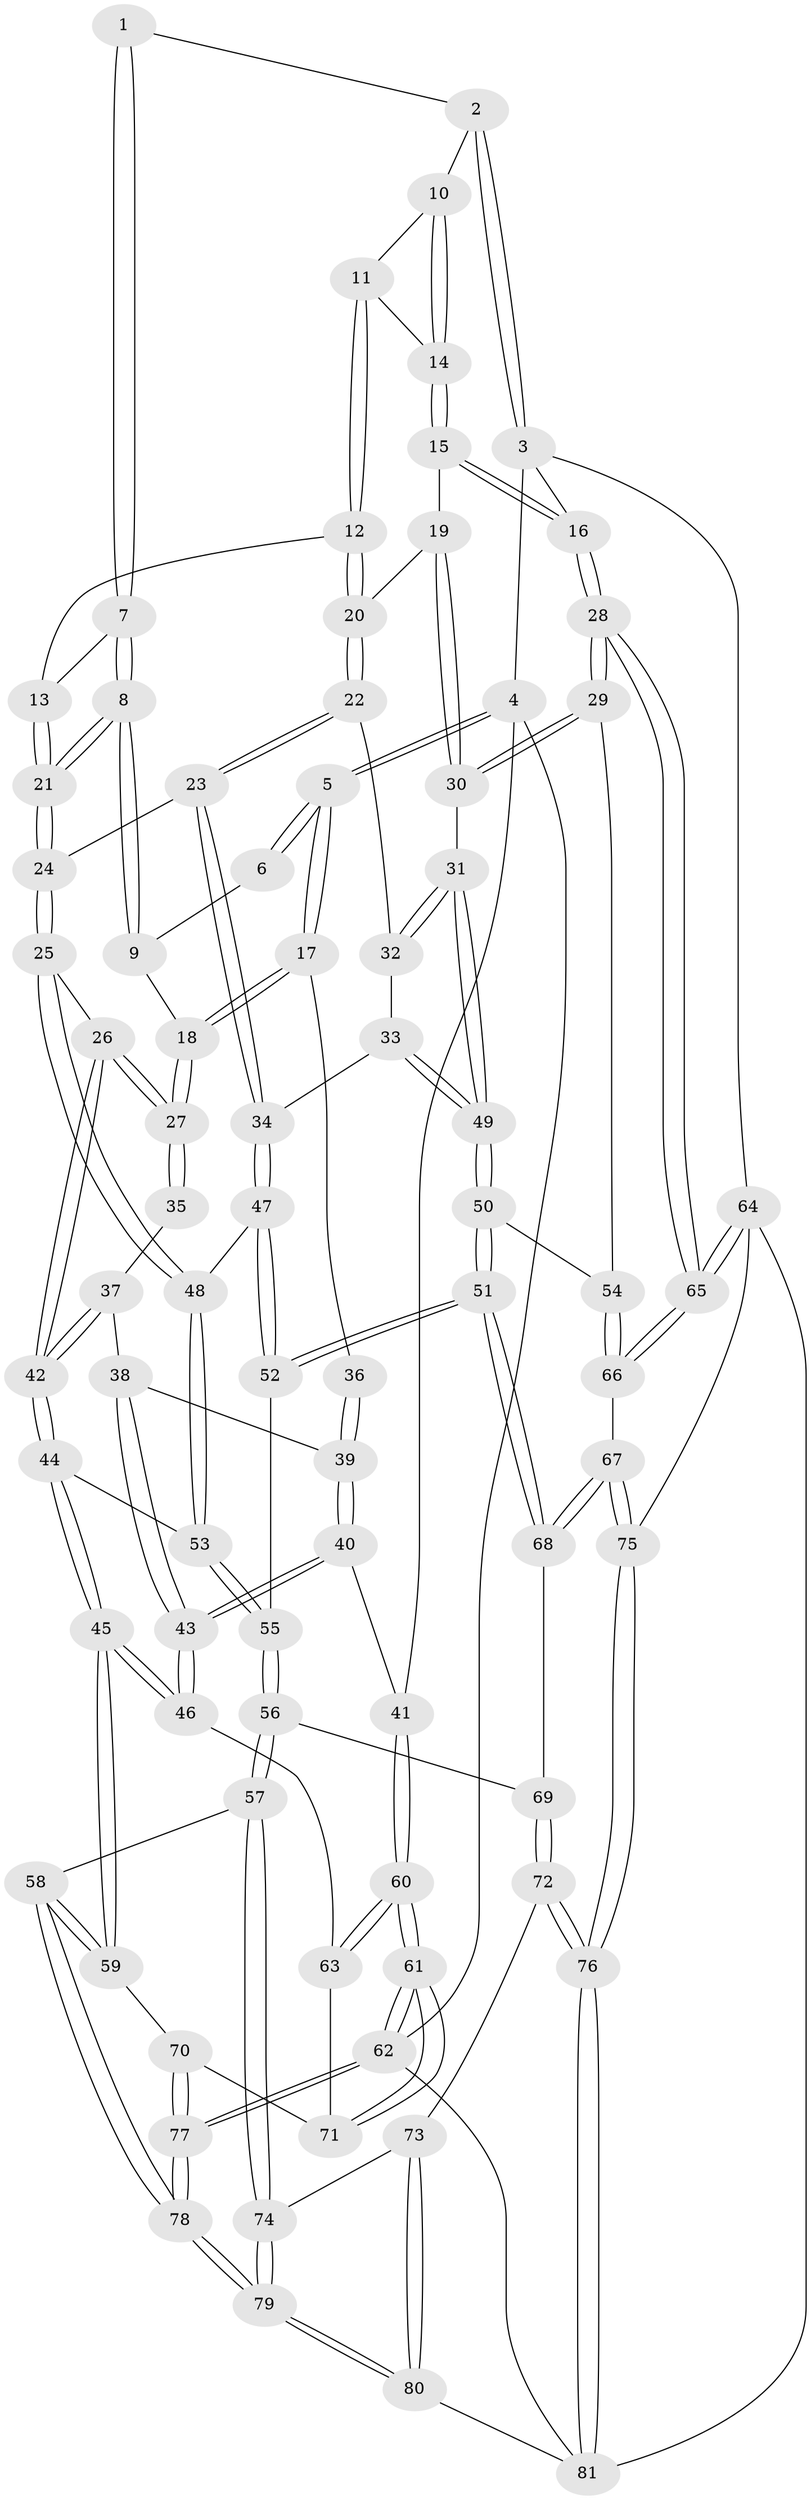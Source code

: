 // Generated by graph-tools (version 1.1) at 2025/01/03/09/25 05:01:40]
// undirected, 81 vertices, 199 edges
graph export_dot {
graph [start="1"]
  node [color=gray90,style=filled];
  1 [pos="+0.5745040266368002+0"];
  2 [pos="+0.5929438499705999+0"];
  3 [pos="+1+0"];
  4 [pos="+0+0"];
  5 [pos="+0+0"];
  6 [pos="+0.5447034568559092+0"];
  7 [pos="+0.5738882145858537+0.04377264814164331"];
  8 [pos="+0.4839534705602852+0.23500615985184714"];
  9 [pos="+0.40390064789162367+0.15082297356699415"];
  10 [pos="+0.7575204943499466+0.06464011328436842"];
  11 [pos="+0.655701033906559+0.17650014935745473"];
  12 [pos="+0.6410930362913171+0.18428082112295116"];
  13 [pos="+0.6409269109526062+0.18417557514983265"];
  14 [pos="+0.8117192615113882+0.13063405774182912"];
  15 [pos="+0.8465219362616689+0.16204491383635142"];
  16 [pos="+1+0.13056385496628828"];
  17 [pos="+0+0"];
  18 [pos="+0.29406227204100754+0.1574837301267005"];
  19 [pos="+0.7991483561470677+0.226302775157383"];
  20 [pos="+0.6884060660023881+0.25483625336027893"];
  21 [pos="+0.4899843726856629+0.2766637426887814"];
  22 [pos="+0.6859079697744935+0.2595240664841153"];
  23 [pos="+0.5046103890247918+0.33000928457854256"];
  24 [pos="+0.4837708963303928+0.32165022359110734"];
  25 [pos="+0.46976933229117895+0.3293290454395289"];
  26 [pos="+0.3598046201147423+0.365330797451547"];
  27 [pos="+0.32904126297410924+0.32417213443742887"];
  28 [pos="+1+0.3190148154778678"];
  29 [pos="+1+0.33517381956592535"];
  30 [pos="+0.8146741774232875+0.40555079136077105"];
  31 [pos="+0.7772438975915752+0.4436463528820106"];
  32 [pos="+0.6878660828102594+0.27939555321986936"];
  33 [pos="+0.6318499492782197+0.40390993222770344"];
  34 [pos="+0.5599744157019612+0.3759114610273538"];
  35 [pos="+0.1560036736192441+0.273767539403904"];
  36 [pos="+0.07889634274268087+0.19454909988833874"];
  37 [pos="+0.1686975894823335+0.38924254500050465"];
  38 [pos="+0.16701744190540707+0.39096676532919056"];
  39 [pos="+0.07948731318153787+0.36464812898461163"];
  40 [pos="+0.04667984634932072+0.4155824748094511"];
  41 [pos="+0+0.35368166151693514"];
  42 [pos="+0.34869353862825053+0.3872188303427537"];
  43 [pos="+0.12047918317164152+0.5185200640464751"];
  44 [pos="+0.3331970024723823+0.48449847230494003"];
  45 [pos="+0.2551471987454763+0.5907820951178289"];
  46 [pos="+0.12318036618766724+0.534157141101556"];
  47 [pos="+0.5487852054875609+0.5241852971732549"];
  48 [pos="+0.50548526886194+0.5281262446543521"];
  49 [pos="+0.7463227313499411+0.49434349595283555"];
  50 [pos="+0.7460214551849976+0.5101031200592939"];
  51 [pos="+0.7056011290294687+0.5749668788087194"];
  52 [pos="+0.6090563084967651+0.5512044895069912"];
  53 [pos="+0.4740228690408613+0.5466074144685833"];
  54 [pos="+0.8436625757427765+0.5448967631097378"];
  55 [pos="+0.47779183703533956+0.6415039369261274"];
  56 [pos="+0.4684508636830955+0.7023477487588947"];
  57 [pos="+0.42384599102192294+0.7397256292688366"];
  58 [pos="+0.40209200883010604+0.7430850248601253"];
  59 [pos="+0.2733700234693666+0.6676785805708386"];
  60 [pos="+0+0.6456153112522152"];
  61 [pos="+0+1"];
  62 [pos="+0+1"];
  63 [pos="+0+0.607099685084434"];
  64 [pos="+1+0.7335807315930567"];
  65 [pos="+1+0.6737177786323962"];
  66 [pos="+0.9266555215598433+0.5927532708991394"];
  67 [pos="+0.793075720190432+0.73120386595732"];
  68 [pos="+0.6966973321950877+0.669679285896396"];
  69 [pos="+0.6918773521096939+0.6738356941123972"];
  70 [pos="+0.21039247965133237+0.7302780966140647"];
  71 [pos="+0.12220784308981744+0.7257926677300738"];
  72 [pos="+0.6448929128644013+0.8199450400282559"];
  73 [pos="+0.5216349430184074+0.8311099594802487"];
  74 [pos="+0.5193954428137084+0.8297400395518775"];
  75 [pos="+0.9074939885088692+0.8416646809611599"];
  76 [pos="+0.7445062665180567+1"];
  77 [pos="+0.07120096136945148+1"];
  78 [pos="+0.2809811480556629+1"];
  79 [pos="+0.2846179849706281+1"];
  80 [pos="+0.5989904321725371+1"];
  81 [pos="+0.7163131803241506+1"];
  1 -- 2;
  1 -- 7;
  1 -- 7;
  2 -- 3;
  2 -- 3;
  2 -- 10;
  3 -- 4;
  3 -- 16;
  3 -- 64;
  4 -- 5;
  4 -- 5;
  4 -- 41;
  4 -- 62;
  5 -- 6;
  5 -- 6;
  5 -- 17;
  5 -- 17;
  6 -- 9;
  7 -- 8;
  7 -- 8;
  7 -- 13;
  8 -- 9;
  8 -- 9;
  8 -- 21;
  8 -- 21;
  9 -- 18;
  10 -- 11;
  10 -- 14;
  10 -- 14;
  11 -- 12;
  11 -- 12;
  11 -- 14;
  12 -- 13;
  12 -- 20;
  12 -- 20;
  13 -- 21;
  13 -- 21;
  14 -- 15;
  14 -- 15;
  15 -- 16;
  15 -- 16;
  15 -- 19;
  16 -- 28;
  16 -- 28;
  17 -- 18;
  17 -- 18;
  17 -- 36;
  18 -- 27;
  18 -- 27;
  19 -- 20;
  19 -- 30;
  19 -- 30;
  20 -- 22;
  20 -- 22;
  21 -- 24;
  21 -- 24;
  22 -- 23;
  22 -- 23;
  22 -- 32;
  23 -- 24;
  23 -- 34;
  23 -- 34;
  24 -- 25;
  24 -- 25;
  25 -- 26;
  25 -- 48;
  25 -- 48;
  26 -- 27;
  26 -- 27;
  26 -- 42;
  26 -- 42;
  27 -- 35;
  27 -- 35;
  28 -- 29;
  28 -- 29;
  28 -- 65;
  28 -- 65;
  29 -- 30;
  29 -- 30;
  29 -- 54;
  30 -- 31;
  31 -- 32;
  31 -- 32;
  31 -- 49;
  31 -- 49;
  32 -- 33;
  33 -- 34;
  33 -- 49;
  33 -- 49;
  34 -- 47;
  34 -- 47;
  35 -- 37;
  36 -- 39;
  36 -- 39;
  37 -- 38;
  37 -- 42;
  37 -- 42;
  38 -- 39;
  38 -- 43;
  38 -- 43;
  39 -- 40;
  39 -- 40;
  40 -- 41;
  40 -- 43;
  40 -- 43;
  41 -- 60;
  41 -- 60;
  42 -- 44;
  42 -- 44;
  43 -- 46;
  43 -- 46;
  44 -- 45;
  44 -- 45;
  44 -- 53;
  45 -- 46;
  45 -- 46;
  45 -- 59;
  45 -- 59;
  46 -- 63;
  47 -- 48;
  47 -- 52;
  47 -- 52;
  48 -- 53;
  48 -- 53;
  49 -- 50;
  49 -- 50;
  50 -- 51;
  50 -- 51;
  50 -- 54;
  51 -- 52;
  51 -- 52;
  51 -- 68;
  51 -- 68;
  52 -- 55;
  53 -- 55;
  53 -- 55;
  54 -- 66;
  54 -- 66;
  55 -- 56;
  55 -- 56;
  56 -- 57;
  56 -- 57;
  56 -- 69;
  57 -- 58;
  57 -- 74;
  57 -- 74;
  58 -- 59;
  58 -- 59;
  58 -- 78;
  58 -- 78;
  59 -- 70;
  60 -- 61;
  60 -- 61;
  60 -- 63;
  60 -- 63;
  61 -- 62;
  61 -- 62;
  61 -- 71;
  61 -- 71;
  62 -- 77;
  62 -- 77;
  62 -- 81;
  63 -- 71;
  64 -- 65;
  64 -- 65;
  64 -- 75;
  64 -- 81;
  65 -- 66;
  65 -- 66;
  66 -- 67;
  67 -- 68;
  67 -- 68;
  67 -- 75;
  67 -- 75;
  68 -- 69;
  69 -- 72;
  69 -- 72;
  70 -- 71;
  70 -- 77;
  70 -- 77;
  72 -- 73;
  72 -- 76;
  72 -- 76;
  73 -- 74;
  73 -- 80;
  73 -- 80;
  74 -- 79;
  74 -- 79;
  75 -- 76;
  75 -- 76;
  76 -- 81;
  76 -- 81;
  77 -- 78;
  77 -- 78;
  78 -- 79;
  78 -- 79;
  79 -- 80;
  79 -- 80;
  80 -- 81;
}
